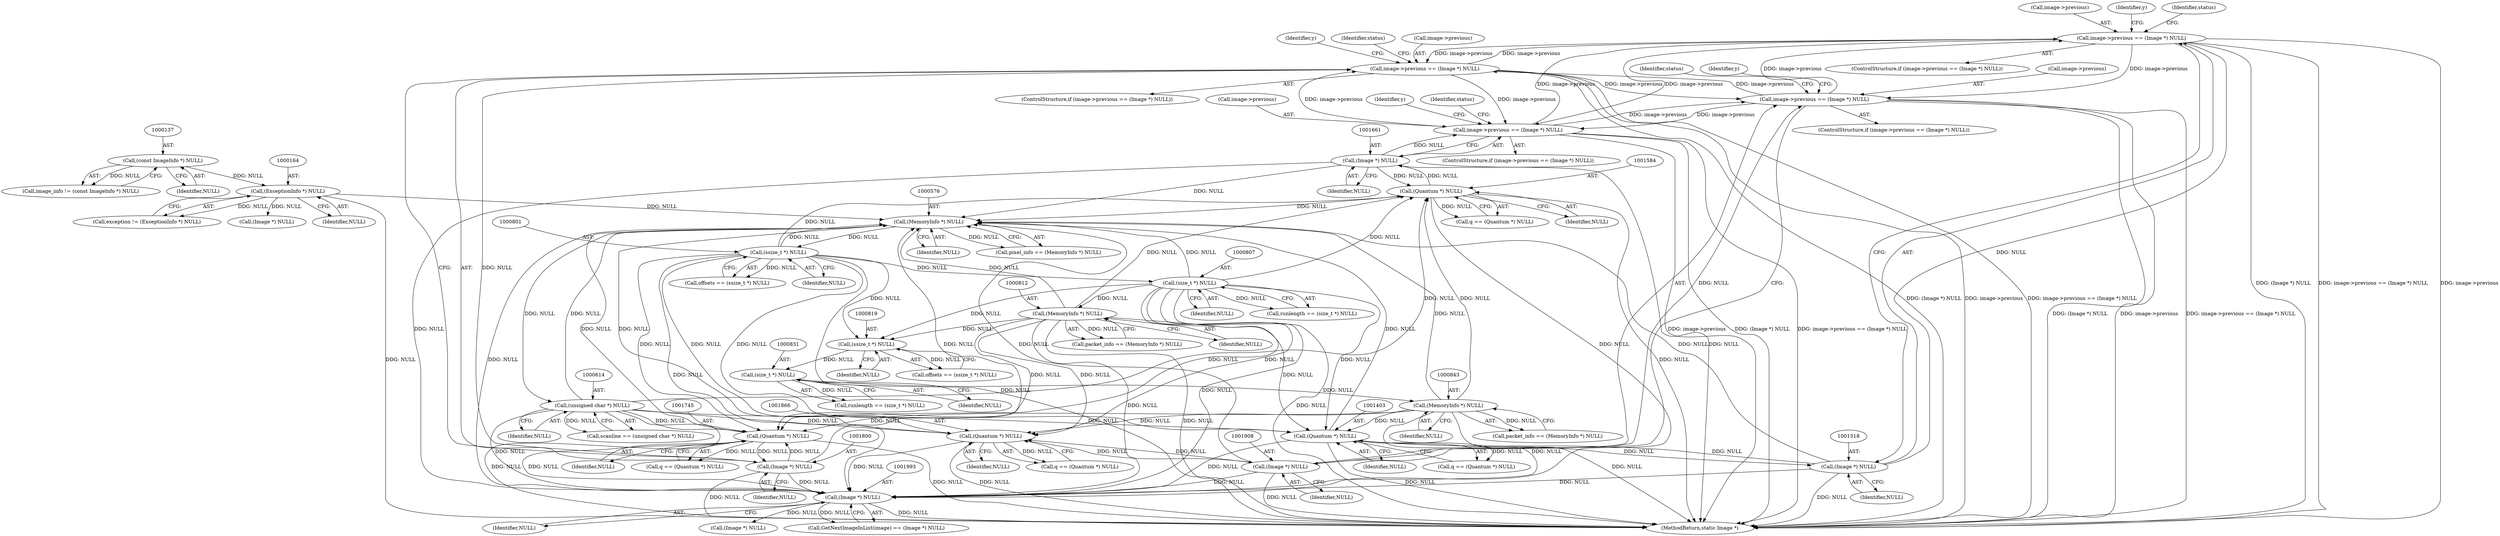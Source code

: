 digraph "0_ImageMagick_7afcf9f71043df15508e46f079387bd4689a738d@pointer" {
"1001513" [label="(Call,image->previous == (Image *) NULL)"];
"1001795" [label="(Call,image->previous == (Image *) NULL)"];
"1001903" [label="(Call,image->previous == (Image *) NULL)"];
"1001513" [label="(Call,image->previous == (Image *) NULL)"];
"1001656" [label="(Call,image->previous == (Image *) NULL)"];
"1001660" [label="(Call,(Image *) NULL)"];
"1001583" [label="(Call,(Quantum *) NULL)"];
"1000806" [label="(Call,(size_t *) NULL)"];
"1000800" [label="(Call,(ssize_t *) NULL)"];
"1000575" [label="(Call,(MemoryInfo *) NULL)"];
"1001517" [label="(Call,(Image *) NULL)"];
"1001402" [label="(Call,(Quantum *) NULL)"];
"1000842" [label="(Call,(MemoryInfo *) NULL)"];
"1000830" [label="(Call,(size_t *) NULL)"];
"1000818" [label="(Call,(ssize_t *) NULL)"];
"1000811" [label="(Call,(MemoryInfo *) NULL)"];
"1000613" [label="(Call,(unsigned char *) NULL)"];
"1001744" [label="(Call,(Quantum *) NULL)"];
"1001799" [label="(Call,(Image *) NULL)"];
"1000163" [label="(Call,(ExceptionInfo *) NULL)"];
"1000136" [label="(Call,(const ImageInfo *) NULL)"];
"1001907" [label="(Call,(Image *) NULL)"];
"1001865" [label="(Call,(Quantum *) NULL)"];
"1001992" [label="(Call,(Image *) NULL)"];
"1001832" [label="(Identifier,y)"];
"1001656" [label="(Call,image->previous == (Image *) NULL)"];
"1001907" [label="(Call,(Image *) NULL)"];
"1000811" [label="(Call,(MemoryInfo *) NULL)"];
"1001794" [label="(ControlStructure,if (image->previous == (Image *) NULL))"];
"1000613" [label="(Call,(unsigned char *) NULL)"];
"1001992" [label="(Call,(Image *) NULL)"];
"1000818" [label="(Call,(ssize_t *) NULL)"];
"1000800" [label="(Call,(ssize_t *) NULL)"];
"1000813" [label="(Identifier,NULL)"];
"1001994" [label="(Identifier,NULL)"];
"1001583" [label="(Call,(Quantum *) NULL)"];
"1001581" [label="(Call,q == (Quantum *) NULL)"];
"1001657" [label="(Call,image->previous)"];
"1000809" [label="(Call,packet_info == (MemoryInfo *) NULL)"];
"1001404" [label="(Identifier,NULL)"];
"1000828" [label="(Call,runlength == (size_t *) NULL)"];
"1001517" [label="(Call,(Image *) NULL)"];
"1000615" [label="(Identifier,NULL)"];
"1000808" [label="(Identifier,NULL)"];
"1000804" [label="(Call,runlength == (size_t *) NULL)"];
"1001519" [label="(Identifier,NULL)"];
"1000194" [label="(Call,(Image *) NULL)"];
"1001512" [label="(ControlStructure,if (image->previous == (Image *) NULL))"];
"1000844" [label="(Identifier,NULL)"];
"1001655" [label="(ControlStructure,if (image->previous == (Image *) NULL))"];
"1002001" [label="(Call,(Image *) NULL)"];
"1000163" [label="(Call,(ExceptionInfo *) NULL)"];
"1000820" [label="(Identifier,NULL)"];
"1001513" [label="(Call,image->previous == (Image *) NULL)"];
"1001801" [label="(Identifier,NULL)"];
"1001550" [label="(Identifier,y)"];
"1000134" [label="(Call,image_info != (const ImageInfo *) NULL)"];
"1000798" [label="(Call,offsets == (ssize_t *) NULL)"];
"1000575" [label="(Call,(MemoryInfo *) NULL)"];
"1001662" [label="(Identifier,NULL)"];
"1001585" [label="(Identifier,NULL)"];
"1001400" [label="(Call,q == (Quantum *) NULL)"];
"1001402" [label="(Call,(Quantum *) NULL)"];
"1000802" [label="(Identifier,NULL)"];
"1001660" [label="(Call,(Image *) NULL)"];
"1001867" [label="(Identifier,NULL)"];
"1001989" [label="(Call,GetNextImageInList(image) == (Image *) NULL)"];
"1000138" [label="(Identifier,NULL)"];
"1000832" [label="(Identifier,NULL)"];
"1001514" [label="(Call,image->previous)"];
"1001865" [label="(Call,(Quantum *) NULL)"];
"1001796" [label="(Call,image->previous)"];
"1001746" [label="(Identifier,NULL)"];
"1001742" [label="(Call,q == (Quantum *) NULL)"];
"1001369" [label="(Identifier,y)"];
"1000577" [label="(Identifier,NULL)"];
"1000165" [label="(Identifier,NULL)"];
"1001522" [label="(Identifier,status)"];
"1001744" [label="(Call,(Quantum *) NULL)"];
"1001711" [label="(Identifier,y)"];
"1001863" [label="(Call,q == (Quantum *) NULL)"];
"1001904" [label="(Call,image->previous)"];
"1000611" [label="(Call,scanline == (unsigned char *) NULL)"];
"1000816" [label="(Call,offsets == (ssize_t *) NULL)"];
"1001903" [label="(Call,image->previous == (Image *) NULL)"];
"1001795" [label="(Call,image->previous == (Image *) NULL)"];
"1001902" [label="(ControlStructure,if (image->previous == (Image *) NULL))"];
"1001665" [label="(Identifier,status)"];
"1001799" [label="(Call,(Image *) NULL)"];
"1002034" [label="(MethodReturn,static Image *)"];
"1001912" [label="(Identifier,status)"];
"1000136" [label="(Call,(const ImageInfo *) NULL)"];
"1000161" [label="(Call,exception != (ExceptionInfo *) NULL)"];
"1000840" [label="(Call,packet_info == (MemoryInfo *) NULL)"];
"1001804" [label="(Identifier,status)"];
"1000573" [label="(Call,pixel_info == (MemoryInfo *) NULL)"];
"1000806" [label="(Call,(size_t *) NULL)"];
"1000842" [label="(Call,(MemoryInfo *) NULL)"];
"1001909" [label="(Identifier,NULL)"];
"1000830" [label="(Call,(size_t *) NULL)"];
"1001513" -> "1001512"  [label="AST: "];
"1001513" -> "1001517"  [label="CFG: "];
"1001514" -> "1001513"  [label="AST: "];
"1001517" -> "1001513"  [label="AST: "];
"1001522" -> "1001513"  [label="CFG: "];
"1001369" -> "1001513"  [label="CFG: "];
"1001513" -> "1002034"  [label="DDG: (Image *) NULL"];
"1001513" -> "1002034"  [label="DDG: image->previous == (Image *) NULL"];
"1001513" -> "1002034"  [label="DDG: image->previous"];
"1001795" -> "1001513"  [label="DDG: image->previous"];
"1001903" -> "1001513"  [label="DDG: image->previous"];
"1001656" -> "1001513"  [label="DDG: image->previous"];
"1001517" -> "1001513"  [label="DDG: NULL"];
"1001513" -> "1001656"  [label="DDG: image->previous"];
"1001513" -> "1001795"  [label="DDG: image->previous"];
"1001513" -> "1001903"  [label="DDG: image->previous"];
"1001795" -> "1001794"  [label="AST: "];
"1001795" -> "1001799"  [label="CFG: "];
"1001796" -> "1001795"  [label="AST: "];
"1001799" -> "1001795"  [label="AST: "];
"1001804" -> "1001795"  [label="CFG: "];
"1001711" -> "1001795"  [label="CFG: "];
"1001795" -> "1002034"  [label="DDG: image->previous"];
"1001795" -> "1002034"  [label="DDG: image->previous == (Image *) NULL"];
"1001795" -> "1002034"  [label="DDG: (Image *) NULL"];
"1001795" -> "1001656"  [label="DDG: image->previous"];
"1001903" -> "1001795"  [label="DDG: image->previous"];
"1001656" -> "1001795"  [label="DDG: image->previous"];
"1001799" -> "1001795"  [label="DDG: NULL"];
"1001795" -> "1001903"  [label="DDG: image->previous"];
"1001903" -> "1001902"  [label="AST: "];
"1001903" -> "1001907"  [label="CFG: "];
"1001904" -> "1001903"  [label="AST: "];
"1001907" -> "1001903"  [label="AST: "];
"1001912" -> "1001903"  [label="CFG: "];
"1001832" -> "1001903"  [label="CFG: "];
"1001903" -> "1002034"  [label="DDG: (Image *) NULL"];
"1001903" -> "1002034"  [label="DDG: image->previous"];
"1001903" -> "1002034"  [label="DDG: image->previous == (Image *) NULL"];
"1001903" -> "1001656"  [label="DDG: image->previous"];
"1001656" -> "1001903"  [label="DDG: image->previous"];
"1001907" -> "1001903"  [label="DDG: NULL"];
"1001656" -> "1001655"  [label="AST: "];
"1001656" -> "1001660"  [label="CFG: "];
"1001657" -> "1001656"  [label="AST: "];
"1001660" -> "1001656"  [label="AST: "];
"1001665" -> "1001656"  [label="CFG: "];
"1001550" -> "1001656"  [label="CFG: "];
"1001656" -> "1002034"  [label="DDG: (Image *) NULL"];
"1001656" -> "1002034"  [label="DDG: image->previous == (Image *) NULL"];
"1001656" -> "1002034"  [label="DDG: image->previous"];
"1001660" -> "1001656"  [label="DDG: NULL"];
"1001660" -> "1001662"  [label="CFG: "];
"1001661" -> "1001660"  [label="AST: "];
"1001662" -> "1001660"  [label="AST: "];
"1001660" -> "1002034"  [label="DDG: NULL"];
"1001660" -> "1000575"  [label="DDG: NULL"];
"1001660" -> "1001583"  [label="DDG: NULL"];
"1001583" -> "1001660"  [label="DDG: NULL"];
"1001660" -> "1001992"  [label="DDG: NULL"];
"1001583" -> "1001581"  [label="AST: "];
"1001583" -> "1001585"  [label="CFG: "];
"1001584" -> "1001583"  [label="AST: "];
"1001585" -> "1001583"  [label="AST: "];
"1001581" -> "1001583"  [label="CFG: "];
"1001583" -> "1002034"  [label="DDG: NULL"];
"1001583" -> "1000575"  [label="DDG: NULL"];
"1001583" -> "1001581"  [label="DDG: NULL"];
"1000806" -> "1001583"  [label="DDG: NULL"];
"1000800" -> "1001583"  [label="DDG: NULL"];
"1000613" -> "1001583"  [label="DDG: NULL"];
"1000811" -> "1001583"  [label="DDG: NULL"];
"1000842" -> "1001583"  [label="DDG: NULL"];
"1001583" -> "1001992"  [label="DDG: NULL"];
"1000806" -> "1000804"  [label="AST: "];
"1000806" -> "1000808"  [label="CFG: "];
"1000807" -> "1000806"  [label="AST: "];
"1000808" -> "1000806"  [label="AST: "];
"1000804" -> "1000806"  [label="CFG: "];
"1000806" -> "1002034"  [label="DDG: NULL"];
"1000806" -> "1000575"  [label="DDG: NULL"];
"1000806" -> "1000804"  [label="DDG: NULL"];
"1000800" -> "1000806"  [label="DDG: NULL"];
"1000806" -> "1000811"  [label="DDG: NULL"];
"1000806" -> "1000818"  [label="DDG: NULL"];
"1000806" -> "1001402"  [label="DDG: NULL"];
"1000806" -> "1001744"  [label="DDG: NULL"];
"1000806" -> "1001865"  [label="DDG: NULL"];
"1000806" -> "1001992"  [label="DDG: NULL"];
"1000800" -> "1000798"  [label="AST: "];
"1000800" -> "1000802"  [label="CFG: "];
"1000801" -> "1000800"  [label="AST: "];
"1000802" -> "1000800"  [label="AST: "];
"1000798" -> "1000800"  [label="CFG: "];
"1000800" -> "1002034"  [label="DDG: NULL"];
"1000800" -> "1000575"  [label="DDG: NULL"];
"1000800" -> "1000798"  [label="DDG: NULL"];
"1000575" -> "1000800"  [label="DDG: NULL"];
"1000800" -> "1000818"  [label="DDG: NULL"];
"1000800" -> "1001402"  [label="DDG: NULL"];
"1000800" -> "1001744"  [label="DDG: NULL"];
"1000800" -> "1001865"  [label="DDG: NULL"];
"1000800" -> "1001992"  [label="DDG: NULL"];
"1000575" -> "1000573"  [label="AST: "];
"1000575" -> "1000577"  [label="CFG: "];
"1000576" -> "1000575"  [label="AST: "];
"1000577" -> "1000575"  [label="AST: "];
"1000573" -> "1000575"  [label="CFG: "];
"1000575" -> "1000573"  [label="DDG: NULL"];
"1001517" -> "1000575"  [label="DDG: NULL"];
"1001402" -> "1000575"  [label="DDG: NULL"];
"1001744" -> "1000575"  [label="DDG: NULL"];
"1000613" -> "1000575"  [label="DDG: NULL"];
"1000811" -> "1000575"  [label="DDG: NULL"];
"1000163" -> "1000575"  [label="DDG: NULL"];
"1001799" -> "1000575"  [label="DDG: NULL"];
"1001907" -> "1000575"  [label="DDG: NULL"];
"1000842" -> "1000575"  [label="DDG: NULL"];
"1001992" -> "1000575"  [label="DDG: NULL"];
"1001865" -> "1000575"  [label="DDG: NULL"];
"1000575" -> "1000613"  [label="DDG: NULL"];
"1001517" -> "1001519"  [label="CFG: "];
"1001518" -> "1001517"  [label="AST: "];
"1001519" -> "1001517"  [label="AST: "];
"1001517" -> "1002034"  [label="DDG: NULL"];
"1001517" -> "1001402"  [label="DDG: NULL"];
"1001402" -> "1001517"  [label="DDG: NULL"];
"1001517" -> "1001992"  [label="DDG: NULL"];
"1001402" -> "1001400"  [label="AST: "];
"1001402" -> "1001404"  [label="CFG: "];
"1001403" -> "1001402"  [label="AST: "];
"1001404" -> "1001402"  [label="AST: "];
"1001400" -> "1001402"  [label="CFG: "];
"1001402" -> "1002034"  [label="DDG: NULL"];
"1001402" -> "1001400"  [label="DDG: NULL"];
"1000842" -> "1001402"  [label="DDG: NULL"];
"1000613" -> "1001402"  [label="DDG: NULL"];
"1000811" -> "1001402"  [label="DDG: NULL"];
"1001402" -> "1001992"  [label="DDG: NULL"];
"1000842" -> "1000840"  [label="AST: "];
"1000842" -> "1000844"  [label="CFG: "];
"1000843" -> "1000842"  [label="AST: "];
"1000844" -> "1000842"  [label="AST: "];
"1000840" -> "1000842"  [label="CFG: "];
"1000842" -> "1002034"  [label="DDG: NULL"];
"1000842" -> "1000840"  [label="DDG: NULL"];
"1000830" -> "1000842"  [label="DDG: NULL"];
"1000842" -> "1001744"  [label="DDG: NULL"];
"1000842" -> "1001865"  [label="DDG: NULL"];
"1000842" -> "1001992"  [label="DDG: NULL"];
"1000830" -> "1000828"  [label="AST: "];
"1000830" -> "1000832"  [label="CFG: "];
"1000831" -> "1000830"  [label="AST: "];
"1000832" -> "1000830"  [label="AST: "];
"1000828" -> "1000830"  [label="CFG: "];
"1000830" -> "1000828"  [label="DDG: NULL"];
"1000818" -> "1000830"  [label="DDG: NULL"];
"1000818" -> "1000816"  [label="AST: "];
"1000818" -> "1000820"  [label="CFG: "];
"1000819" -> "1000818"  [label="AST: "];
"1000820" -> "1000818"  [label="AST: "];
"1000816" -> "1000818"  [label="CFG: "];
"1000818" -> "1000816"  [label="DDG: NULL"];
"1000811" -> "1000818"  [label="DDG: NULL"];
"1000811" -> "1000809"  [label="AST: "];
"1000811" -> "1000813"  [label="CFG: "];
"1000812" -> "1000811"  [label="AST: "];
"1000813" -> "1000811"  [label="AST: "];
"1000809" -> "1000811"  [label="CFG: "];
"1000811" -> "1002034"  [label="DDG: NULL"];
"1000811" -> "1000809"  [label="DDG: NULL"];
"1000811" -> "1001744"  [label="DDG: NULL"];
"1000811" -> "1001865"  [label="DDG: NULL"];
"1000811" -> "1001992"  [label="DDG: NULL"];
"1000613" -> "1000611"  [label="AST: "];
"1000613" -> "1000615"  [label="CFG: "];
"1000614" -> "1000613"  [label="AST: "];
"1000615" -> "1000613"  [label="AST: "];
"1000611" -> "1000613"  [label="CFG: "];
"1000613" -> "1002034"  [label="DDG: NULL"];
"1000613" -> "1000611"  [label="DDG: NULL"];
"1000613" -> "1001744"  [label="DDG: NULL"];
"1000613" -> "1001865"  [label="DDG: NULL"];
"1000613" -> "1001992"  [label="DDG: NULL"];
"1001744" -> "1001742"  [label="AST: "];
"1001744" -> "1001746"  [label="CFG: "];
"1001745" -> "1001744"  [label="AST: "];
"1001746" -> "1001744"  [label="AST: "];
"1001742" -> "1001744"  [label="CFG: "];
"1001744" -> "1002034"  [label="DDG: NULL"];
"1001744" -> "1001742"  [label="DDG: NULL"];
"1001799" -> "1001744"  [label="DDG: NULL"];
"1001744" -> "1001799"  [label="DDG: NULL"];
"1001744" -> "1001992"  [label="DDG: NULL"];
"1001799" -> "1001801"  [label="CFG: "];
"1001800" -> "1001799"  [label="AST: "];
"1001801" -> "1001799"  [label="AST: "];
"1001799" -> "1002034"  [label="DDG: NULL"];
"1001799" -> "1001992"  [label="DDG: NULL"];
"1000163" -> "1000161"  [label="AST: "];
"1000163" -> "1000165"  [label="CFG: "];
"1000164" -> "1000163"  [label="AST: "];
"1000165" -> "1000163"  [label="AST: "];
"1000161" -> "1000163"  [label="CFG: "];
"1000163" -> "1002034"  [label="DDG: NULL"];
"1000163" -> "1000161"  [label="DDG: NULL"];
"1000136" -> "1000163"  [label="DDG: NULL"];
"1000163" -> "1000194"  [label="DDG: NULL"];
"1000136" -> "1000134"  [label="AST: "];
"1000136" -> "1000138"  [label="CFG: "];
"1000137" -> "1000136"  [label="AST: "];
"1000138" -> "1000136"  [label="AST: "];
"1000134" -> "1000136"  [label="CFG: "];
"1000136" -> "1000134"  [label="DDG: NULL"];
"1001907" -> "1001909"  [label="CFG: "];
"1001908" -> "1001907"  [label="AST: "];
"1001909" -> "1001907"  [label="AST: "];
"1001907" -> "1002034"  [label="DDG: NULL"];
"1001907" -> "1001865"  [label="DDG: NULL"];
"1001865" -> "1001907"  [label="DDG: NULL"];
"1001907" -> "1001992"  [label="DDG: NULL"];
"1001865" -> "1001863"  [label="AST: "];
"1001865" -> "1001867"  [label="CFG: "];
"1001866" -> "1001865"  [label="AST: "];
"1001867" -> "1001865"  [label="AST: "];
"1001863" -> "1001865"  [label="CFG: "];
"1001865" -> "1002034"  [label="DDG: NULL"];
"1001865" -> "1001863"  [label="DDG: NULL"];
"1001865" -> "1001992"  [label="DDG: NULL"];
"1001992" -> "1001989"  [label="AST: "];
"1001992" -> "1001994"  [label="CFG: "];
"1001993" -> "1001992"  [label="AST: "];
"1001994" -> "1001992"  [label="AST: "];
"1001989" -> "1001992"  [label="CFG: "];
"1001992" -> "1002034"  [label="DDG: NULL"];
"1001992" -> "1001989"  [label="DDG: NULL"];
"1001992" -> "1002001"  [label="DDG: NULL"];
}
